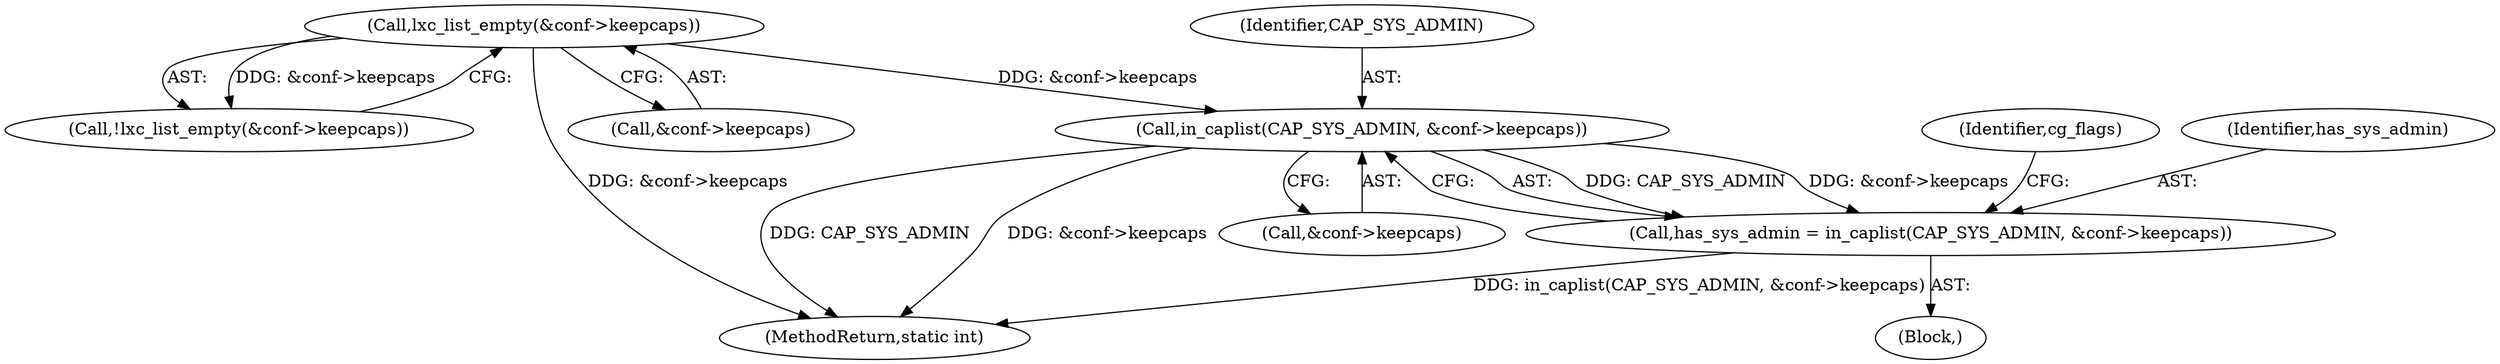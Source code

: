 digraph "0_lxc_592fd47a6245508b79fe6ac819fe6d3b2c1289be_3@pointer" {
"1000348" [label="(Call,in_caplist(CAP_SYS_ADMIN, &conf->keepcaps))"];
"1000340" [label="(Call,lxc_list_empty(&conf->keepcaps))"];
"1000346" [label="(Call,has_sys_admin = in_caplist(CAP_SYS_ADMIN, &conf->keepcaps))"];
"1000367" [label="(Identifier,cg_flags)"];
"1000339" [label="(Call,!lxc_list_empty(&conf->keepcaps))"];
"1000348" [label="(Call,in_caplist(CAP_SYS_ADMIN, &conf->keepcaps))"];
"1000347" [label="(Identifier,has_sys_admin)"];
"1000409" [label="(MethodReturn,static int)"];
"1000346" [label="(Call,has_sys_admin = in_caplist(CAP_SYS_ADMIN, &conf->keepcaps))"];
"1000340" [label="(Call,lxc_list_empty(&conf->keepcaps))"];
"1000341" [label="(Call,&conf->keepcaps)"];
"1000350" [label="(Call,&conf->keepcaps)"];
"1000349" [label="(Identifier,CAP_SYS_ADMIN)"];
"1000345" [label="(Block,)"];
"1000348" -> "1000346"  [label="AST: "];
"1000348" -> "1000350"  [label="CFG: "];
"1000349" -> "1000348"  [label="AST: "];
"1000350" -> "1000348"  [label="AST: "];
"1000346" -> "1000348"  [label="CFG: "];
"1000348" -> "1000409"  [label="DDG: CAP_SYS_ADMIN"];
"1000348" -> "1000409"  [label="DDG: &conf->keepcaps"];
"1000348" -> "1000346"  [label="DDG: CAP_SYS_ADMIN"];
"1000348" -> "1000346"  [label="DDG: &conf->keepcaps"];
"1000340" -> "1000348"  [label="DDG: &conf->keepcaps"];
"1000340" -> "1000339"  [label="AST: "];
"1000340" -> "1000341"  [label="CFG: "];
"1000341" -> "1000340"  [label="AST: "];
"1000339" -> "1000340"  [label="CFG: "];
"1000340" -> "1000409"  [label="DDG: &conf->keepcaps"];
"1000340" -> "1000339"  [label="DDG: &conf->keepcaps"];
"1000346" -> "1000345"  [label="AST: "];
"1000347" -> "1000346"  [label="AST: "];
"1000367" -> "1000346"  [label="CFG: "];
"1000346" -> "1000409"  [label="DDG: in_caplist(CAP_SYS_ADMIN, &conf->keepcaps)"];
}
